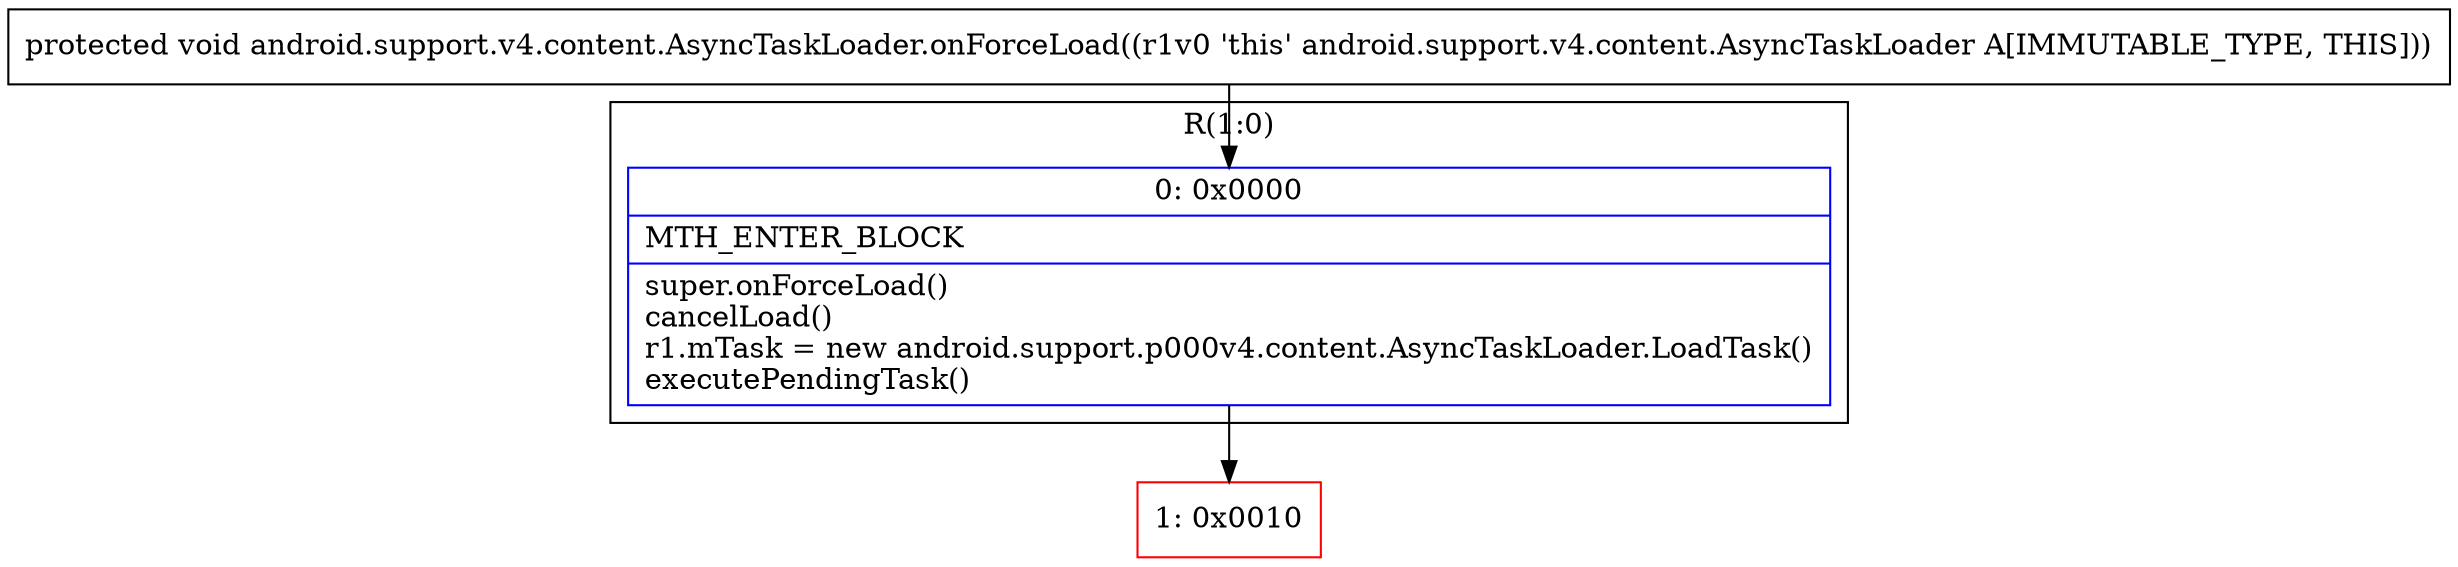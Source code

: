 digraph "CFG forandroid.support.v4.content.AsyncTaskLoader.onForceLoad()V" {
subgraph cluster_Region_1603047532 {
label = "R(1:0)";
node [shape=record,color=blue];
Node_0 [shape=record,label="{0\:\ 0x0000|MTH_ENTER_BLOCK\l|super.onForceLoad()\lcancelLoad()\lr1.mTask = new android.support.p000v4.content.AsyncTaskLoader.LoadTask()\lexecutePendingTask()\l}"];
}
Node_1 [shape=record,color=red,label="{1\:\ 0x0010}"];
MethodNode[shape=record,label="{protected void android.support.v4.content.AsyncTaskLoader.onForceLoad((r1v0 'this' android.support.v4.content.AsyncTaskLoader A[IMMUTABLE_TYPE, THIS])) }"];
MethodNode -> Node_0;
Node_0 -> Node_1;
}

